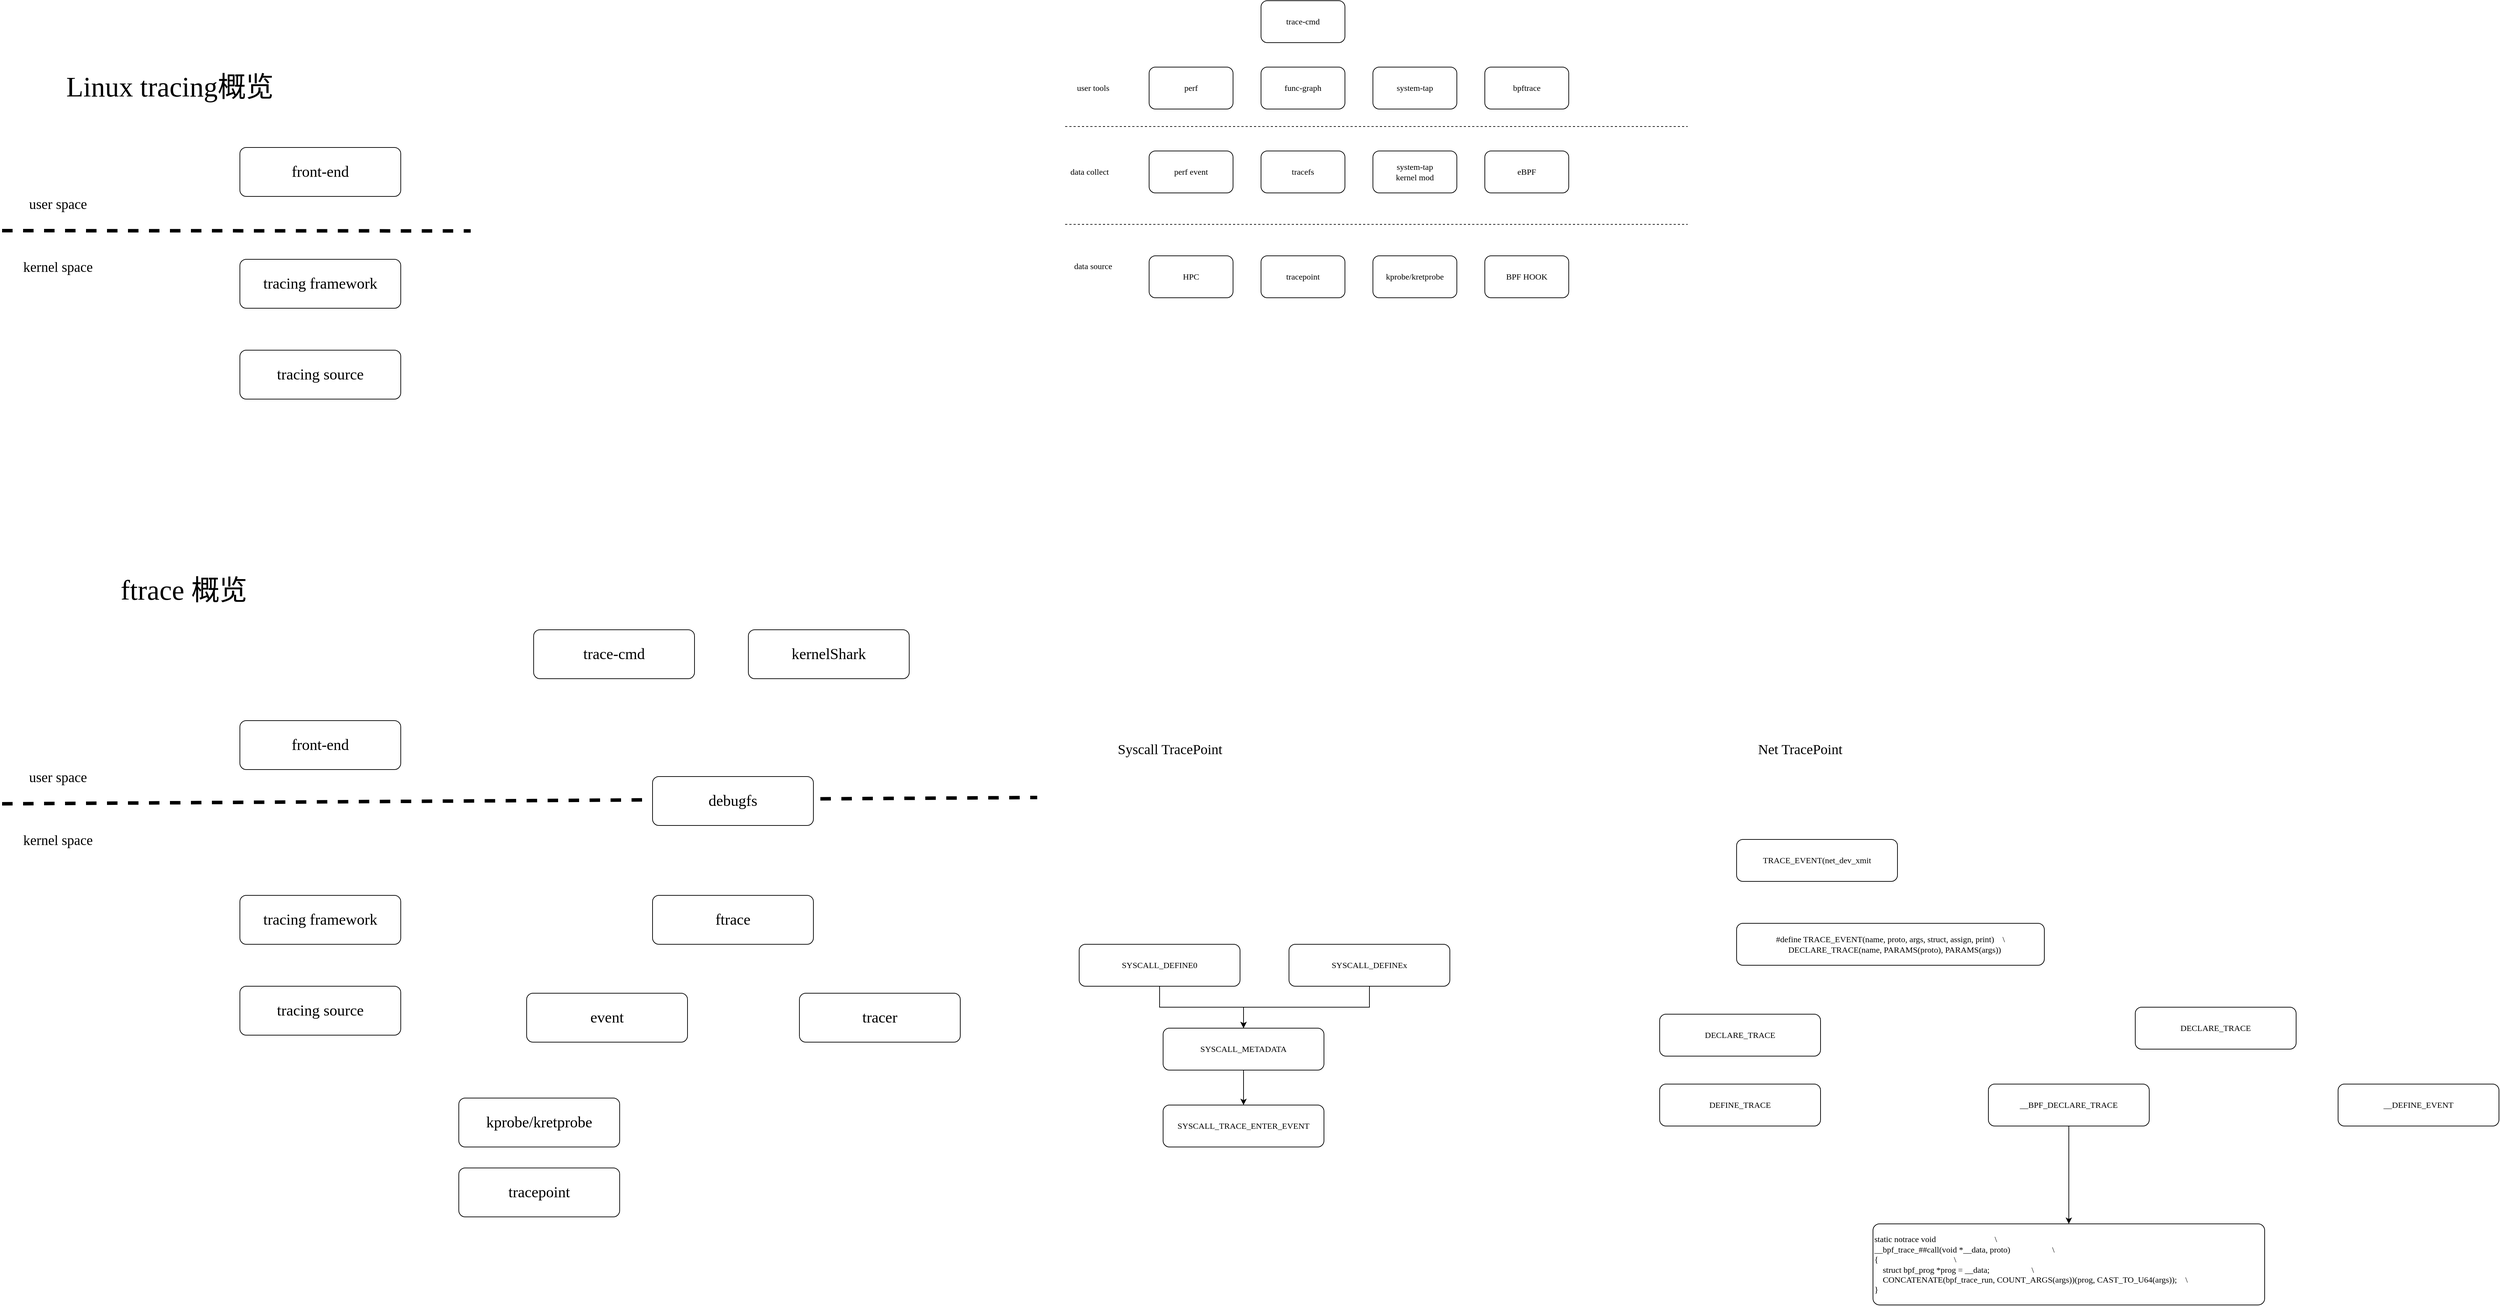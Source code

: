 <mxfile version="21.5.2" type="github">
  <diagram name="第 1 页" id="Hirs34b7jqaWPxaMW2Qh">
    <mxGraphModel dx="2947" dy="868" grid="1" gridSize="10" guides="1" tooltips="1" connect="1" arrows="1" fold="1" page="1" pageScale="1" pageWidth="827" pageHeight="1169" math="0" shadow="0">
      <root>
        <mxCell id="0" />
        <mxCell id="1" parent="0" />
        <mxCell id="KZPl8S83SJ2lAdZHIwsL-1" value="HPC" style="rounded=1;whiteSpace=wrap;html=1;fontFamily=Verdana;" parent="1" vertex="1">
          <mxGeometry x="160" y="425" width="120" height="60" as="geometry" />
        </mxCell>
        <mxCell id="KZPl8S83SJ2lAdZHIwsL-2" value="" style="endArrow=none;dashed=1;html=1;rounded=0;fontFamily=Verdana;" parent="1" edge="1">
          <mxGeometry width="50" height="50" relative="1" as="geometry">
            <mxPoint x="40" y="380" as="sourcePoint" />
            <mxPoint x="930" y="380" as="targetPoint" />
          </mxGeometry>
        </mxCell>
        <mxCell id="KZPl8S83SJ2lAdZHIwsL-3" value="data source" style="text;html=1;strokeColor=none;fillColor=none;align=center;verticalAlign=middle;whiteSpace=wrap;rounded=0;fontFamily=Verdana;" parent="1" vertex="1">
          <mxGeometry x="30" y="425" width="100" height="30" as="geometry" />
        </mxCell>
        <mxCell id="KZPl8S83SJ2lAdZHIwsL-4" value="data collect" style="text;html=1;strokeColor=none;fillColor=none;align=center;verticalAlign=middle;whiteSpace=wrap;rounded=0;fontFamily=Verdana;" parent="1" vertex="1">
          <mxGeometry x="20" y="290" width="110" height="30" as="geometry" />
        </mxCell>
        <mxCell id="KZPl8S83SJ2lAdZHIwsL-5" value="user tools" style="text;html=1;strokeColor=none;fillColor=none;align=center;verticalAlign=middle;whiteSpace=wrap;rounded=0;fontFamily=Verdana;" parent="1" vertex="1">
          <mxGeometry x="30" y="170" width="100" height="30" as="geometry" />
        </mxCell>
        <mxCell id="KZPl8S83SJ2lAdZHIwsL-6" value="tracepoint" style="rounded=1;whiteSpace=wrap;html=1;fontFamily=Verdana;" parent="1" vertex="1">
          <mxGeometry x="320" y="425" width="120" height="60" as="geometry" />
        </mxCell>
        <mxCell id="KZPl8S83SJ2lAdZHIwsL-7" value="kprobe/kretprobe" style="rounded=1;whiteSpace=wrap;html=1;fontFamily=Verdana;" parent="1" vertex="1">
          <mxGeometry x="480" y="425" width="120" height="60" as="geometry" />
        </mxCell>
        <mxCell id="KZPl8S83SJ2lAdZHIwsL-8" value="BPF HOOK" style="rounded=1;whiteSpace=wrap;html=1;fontFamily=Verdana;" parent="1" vertex="1">
          <mxGeometry x="640" y="425" width="120" height="60" as="geometry" />
        </mxCell>
        <mxCell id="KZPl8S83SJ2lAdZHIwsL-9" value="" style="endArrow=none;dashed=1;html=1;rounded=0;fontFamily=Verdana;" parent="1" edge="1">
          <mxGeometry width="50" height="50" relative="1" as="geometry">
            <mxPoint x="40" y="240" as="sourcePoint" />
            <mxPoint x="930" y="240" as="targetPoint" />
          </mxGeometry>
        </mxCell>
        <mxCell id="KZPl8S83SJ2lAdZHIwsL-10" value="perf" style="rounded=1;whiteSpace=wrap;html=1;fontFamily=Verdana;" parent="1" vertex="1">
          <mxGeometry x="160" y="155" width="120" height="60" as="geometry" />
        </mxCell>
        <mxCell id="KZPl8S83SJ2lAdZHIwsL-11" value="func-graph" style="rounded=1;whiteSpace=wrap;html=1;fontFamily=Verdana;" parent="1" vertex="1">
          <mxGeometry x="320" y="155" width="120" height="60" as="geometry" />
        </mxCell>
        <mxCell id="KZPl8S83SJ2lAdZHIwsL-12" value="system-tap" style="rounded=1;whiteSpace=wrap;html=1;fontFamily=Verdana;" parent="1" vertex="1">
          <mxGeometry x="480" y="155" width="120" height="60" as="geometry" />
        </mxCell>
        <mxCell id="KZPl8S83SJ2lAdZHIwsL-13" value="bpftrace" style="rounded=1;whiteSpace=wrap;html=1;fontFamily=Verdana;" parent="1" vertex="1">
          <mxGeometry x="640" y="155" width="120" height="60" as="geometry" />
        </mxCell>
        <mxCell id="KZPl8S83SJ2lAdZHIwsL-14" value="trace-cmd" style="rounded=1;whiteSpace=wrap;html=1;fontFamily=Verdana;" parent="1" vertex="1">
          <mxGeometry x="320" y="60" width="120" height="60" as="geometry" />
        </mxCell>
        <mxCell id="KZPl8S83SJ2lAdZHIwsL-15" value="perf event" style="rounded=1;whiteSpace=wrap;html=1;fontFamily=Verdana;" parent="1" vertex="1">
          <mxGeometry x="160" y="275" width="120" height="60" as="geometry" />
        </mxCell>
        <mxCell id="KZPl8S83SJ2lAdZHIwsL-16" value="tracefs" style="rounded=1;whiteSpace=wrap;html=1;fontFamily=Verdana;" parent="1" vertex="1">
          <mxGeometry x="320" y="275" width="120" height="60" as="geometry" />
        </mxCell>
        <mxCell id="KZPl8S83SJ2lAdZHIwsL-17" value="system-tap&lt;br&gt;kernel mod" style="rounded=1;whiteSpace=wrap;html=1;fontFamily=Verdana;" parent="1" vertex="1">
          <mxGeometry x="480" y="275" width="120" height="60" as="geometry" />
        </mxCell>
        <mxCell id="KZPl8S83SJ2lAdZHIwsL-18" value="eBPF" style="rounded=1;whiteSpace=wrap;html=1;fontFamily=Verdana;" parent="1" vertex="1">
          <mxGeometry x="640" y="275" width="120" height="60" as="geometry" />
        </mxCell>
        <mxCell id="KZPl8S83SJ2lAdZHIwsL-19" value="Syscall TracePoint" style="text;html=1;strokeColor=none;fillColor=none;align=center;verticalAlign=middle;whiteSpace=wrap;rounded=0;fontFamily=Verdana;fontSize=20;fontStyle=0" parent="1" vertex="1">
          <mxGeometry x="40" y="1100" width="300" height="60" as="geometry" />
        </mxCell>
        <mxCell id="KZPl8S83SJ2lAdZHIwsL-21" value="SYSCALL_TRACE_ENTER_EVENT" style="rounded=1;whiteSpace=wrap;html=1;fontFamily=Verdana;" parent="1" vertex="1">
          <mxGeometry x="180" y="1640" width="230" height="60" as="geometry" />
        </mxCell>
        <mxCell id="KZPl8S83SJ2lAdZHIwsL-30" style="edgeStyle=orthogonalEdgeStyle;rounded=0;orthogonalLoop=1;jettySize=auto;html=1;fontFamily=Verdana;" parent="1" source="KZPl8S83SJ2lAdZHIwsL-22" target="KZPl8S83SJ2lAdZHIwsL-21" edge="1">
          <mxGeometry relative="1" as="geometry" />
        </mxCell>
        <mxCell id="KZPl8S83SJ2lAdZHIwsL-22" value="SYSCALL_METADATA" style="rounded=1;whiteSpace=wrap;html=1;fontFamily=Verdana;" parent="1" vertex="1">
          <mxGeometry x="180" y="1530" width="230" height="60" as="geometry" />
        </mxCell>
        <mxCell id="KZPl8S83SJ2lAdZHIwsL-28" style="edgeStyle=orthogonalEdgeStyle;rounded=0;orthogonalLoop=1;jettySize=auto;html=1;fontFamily=Verdana;" parent="1" source="KZPl8S83SJ2lAdZHIwsL-24" target="KZPl8S83SJ2lAdZHIwsL-22" edge="1">
          <mxGeometry relative="1" as="geometry" />
        </mxCell>
        <mxCell id="KZPl8S83SJ2lAdZHIwsL-24" value="SYSCALL_DEFINE0" style="rounded=1;whiteSpace=wrap;html=1;fontFamily=Verdana;" parent="1" vertex="1">
          <mxGeometry x="60" y="1410" width="230" height="60" as="geometry" />
        </mxCell>
        <mxCell id="KZPl8S83SJ2lAdZHIwsL-29" style="edgeStyle=orthogonalEdgeStyle;rounded=0;orthogonalLoop=1;jettySize=auto;html=1;fontFamily=Verdana;" parent="1" source="KZPl8S83SJ2lAdZHIwsL-25" target="KZPl8S83SJ2lAdZHIwsL-22" edge="1">
          <mxGeometry relative="1" as="geometry" />
        </mxCell>
        <mxCell id="KZPl8S83SJ2lAdZHIwsL-25" value="SYSCALL_DEFINEx" style="rounded=1;whiteSpace=wrap;html=1;fontFamily=Verdana;" parent="1" vertex="1">
          <mxGeometry x="360" y="1410" width="230" height="60" as="geometry" />
        </mxCell>
        <mxCell id="KZPl8S83SJ2lAdZHIwsL-27" value="Net TracePoint" style="text;html=1;strokeColor=none;fillColor=none;align=center;verticalAlign=middle;whiteSpace=wrap;rounded=0;fontFamily=Verdana;fontSize=20;fontStyle=0" parent="1" vertex="1">
          <mxGeometry x="941" y="1100" width="300" height="60" as="geometry" />
        </mxCell>
        <mxCell id="KZPl8S83SJ2lAdZHIwsL-31" value="TRACE_EVENT(net_dev_xmit" style="rounded=1;whiteSpace=wrap;html=1;fontFamily=Verdana;" parent="1" vertex="1">
          <mxGeometry x="1000" y="1260" width="230" height="60" as="geometry" />
        </mxCell>
        <mxCell id="KZPl8S83SJ2lAdZHIwsL-32" value="&lt;div&gt;#define TRACE_EVENT(name, proto, args, struct, assign, print)&lt;span style=&quot;white-space: pre;&quot;&gt;&amp;nbsp;&amp;nbsp;&amp;nbsp;&amp;nbsp;&lt;/span&gt;\&lt;/div&gt;&lt;div&gt;&lt;span style=&quot;&quot;&gt;&lt;span style=&quot;&quot;&gt;&lt;span style=&quot;white-space: pre;&quot;&gt;&amp;nbsp;&amp;nbsp;&amp;nbsp;&amp;nbsp;&lt;/span&gt;&lt;/span&gt;DECLARE_TRACE(name, PARAMS(proto), PARAMS(args))&lt;/span&gt;&lt;/div&gt;" style="rounded=1;whiteSpace=wrap;html=1;fontFamily=Verdana;align=center;" parent="1" vertex="1">
          <mxGeometry x="1000" y="1380" width="440" height="60" as="geometry" />
        </mxCell>
        <mxCell id="KZPl8S83SJ2lAdZHIwsL-33" value="DECLARE_TRACE" style="rounded=1;whiteSpace=wrap;html=1;fontFamily=Verdana;" parent="1" vertex="1">
          <mxGeometry x="890" y="1510" width="230" height="60" as="geometry" />
        </mxCell>
        <mxCell id="KZPl8S83SJ2lAdZHIwsL-34" value="DEFINE_TRACE" style="rounded=1;whiteSpace=wrap;html=1;fontFamily=Verdana;" parent="1" vertex="1">
          <mxGeometry x="890" y="1610" width="230" height="60" as="geometry" />
        </mxCell>
        <mxCell id="KZPl8S83SJ2lAdZHIwsL-39" style="edgeStyle=orthogonalEdgeStyle;rounded=0;orthogonalLoop=1;jettySize=auto;html=1;fontFamily=Verdana;" parent="1" source="KZPl8S83SJ2lAdZHIwsL-35" target="KZPl8S83SJ2lAdZHIwsL-38" edge="1">
          <mxGeometry relative="1" as="geometry" />
        </mxCell>
        <mxCell id="KZPl8S83SJ2lAdZHIwsL-35" value="__BPF_DECLARE_TRACE" style="rounded=1;whiteSpace=wrap;html=1;fontFamily=Verdana;" parent="1" vertex="1">
          <mxGeometry x="1360" y="1610" width="230" height="60" as="geometry" />
        </mxCell>
        <mxCell id="KZPl8S83SJ2lAdZHIwsL-36" value="__DEFINE_EVENT" style="rounded=1;whiteSpace=wrap;html=1;fontFamily=Verdana;" parent="1" vertex="1">
          <mxGeometry x="1860" y="1610" width="230" height="60" as="geometry" />
        </mxCell>
        <mxCell id="KZPl8S83SJ2lAdZHIwsL-37" value="DECLARE_TRACE" style="rounded=1;whiteSpace=wrap;html=1;fontFamily=Verdana;" parent="1" vertex="1">
          <mxGeometry x="1570" y="1500" width="230" height="60" as="geometry" />
        </mxCell>
        <mxCell id="KZPl8S83SJ2lAdZHIwsL-38" value="&lt;div&gt;static notrace void&lt;span style=&quot;white-space: pre;&quot;&gt;&amp;nbsp;&amp;nbsp;&amp;nbsp;&amp;nbsp;&lt;/span&gt;&lt;span style=&quot;white-space: pre;&quot;&gt;&amp;nbsp;&amp;nbsp;&amp;nbsp;&amp;nbsp;&lt;/span&gt;&lt;span style=&quot;white-space: pre;&quot;&gt;&amp;nbsp;&amp;nbsp;&amp;nbsp;&amp;nbsp;&lt;/span&gt;&lt;span style=&quot;white-space: pre;&quot;&gt;&amp;nbsp;&amp;nbsp;&amp;nbsp;&amp;nbsp;&lt;/span&gt;&lt;span style=&quot;white-space: pre;&quot;&gt;&amp;nbsp;&amp;nbsp;&amp;nbsp;&amp;nbsp;&lt;/span&gt;&lt;span style=&quot;white-space: pre;&quot;&gt;&amp;nbsp;&amp;nbsp;&amp;nbsp;&amp;nbsp;&lt;/span&gt;&lt;span style=&quot;white-space: pre;&quot;&gt;&amp;nbsp;&amp;nbsp;&amp;nbsp;&amp;nbsp;&lt;/span&gt;\&lt;/div&gt;&lt;div&gt;__bpf_trace_##call(void *__data, proto)&lt;span style=&quot;&quot;&gt;&lt;span style=&quot;white-space: pre;&quot;&gt;&amp;nbsp;&amp;nbsp;&amp;nbsp;&amp;nbsp;&lt;/span&gt;&lt;span style=&quot;white-space: pre;&quot;&gt;&amp;nbsp;&amp;nbsp;&amp;nbsp;&amp;nbsp;&lt;/span&gt;&lt;span style=&quot;white-space: pre;&quot;&gt;&amp;nbsp;&amp;nbsp;&amp;nbsp;&amp;nbsp;&lt;/span&gt;&lt;span style=&quot;white-space: pre;&quot;&gt;&amp;nbsp;&amp;nbsp;&amp;nbsp;&amp;nbsp;&lt;/span&gt;&lt;span style=&quot;white-space: pre;&quot;&gt;&amp;nbsp;&amp;nbsp;&amp;nbsp;&amp;nbsp;&lt;/span&gt;&lt;/span&gt;\&lt;/div&gt;&lt;div&gt;{&lt;span style=&quot;&quot;&gt;&lt;span style=&quot;white-space: pre;&quot;&gt;&amp;nbsp;&amp;nbsp;&amp;nbsp;&amp;nbsp;&lt;/span&gt;&lt;span style=&quot;white-space: pre;&quot;&gt;&amp;nbsp;&amp;nbsp;&amp;nbsp;&amp;nbsp;&lt;/span&gt;&lt;span style=&quot;white-space: pre;&quot;&gt;&amp;nbsp;&amp;nbsp;&amp;nbsp;&amp;nbsp;&lt;/span&gt;&lt;span style=&quot;white-space: pre;&quot;&gt;&amp;nbsp;&amp;nbsp;&amp;nbsp;&amp;nbsp;&lt;/span&gt;&lt;span style=&quot;white-space: pre;&quot;&gt;&amp;nbsp;&amp;nbsp;&amp;nbsp;&amp;nbsp;&lt;/span&gt;&lt;span style=&quot;white-space: pre;&quot;&gt;&amp;nbsp;&amp;nbsp;&amp;nbsp;&amp;nbsp;&lt;/span&gt;&lt;span style=&quot;white-space: pre;&quot;&gt;&amp;nbsp;&amp;nbsp;&amp;nbsp;&amp;nbsp;&lt;/span&gt;&lt;span style=&quot;white-space: pre;&quot;&gt;&amp;nbsp;&amp;nbsp;&amp;nbsp;&amp;nbsp;&lt;/span&gt;&lt;span style=&quot;white-space: pre;&quot;&gt;&amp;nbsp;&amp;nbsp;&amp;nbsp;&amp;nbsp;&lt;/span&gt;&lt;/span&gt;\&lt;/div&gt;&lt;div&gt;&lt;span style=&quot;&quot;&gt;&lt;span style=&quot;&quot;&gt;&lt;span style=&quot;white-space: pre;&quot;&gt;&amp;nbsp;&amp;nbsp;&amp;nbsp;&amp;nbsp;&lt;/span&gt;&lt;/span&gt;struct bpf_prog *prog = __data;&lt;span style=&quot;&quot;&gt;&lt;span style=&quot;white-space: pre;&quot;&gt;&amp;nbsp;&amp;nbsp;&amp;nbsp;&amp;nbsp;&lt;/span&gt;&lt;span style=&quot;white-space: pre;&quot;&gt;&amp;nbsp;&amp;nbsp;&amp;nbsp;&amp;nbsp;&lt;/span&gt;&lt;span style=&quot;white-space: pre;&quot;&gt;&amp;nbsp;&amp;nbsp;&amp;nbsp;&amp;nbsp;&lt;/span&gt;&lt;span style=&quot;white-space: pre;&quot;&gt;&amp;nbsp;&amp;nbsp;&amp;nbsp;&amp;nbsp;&lt;/span&gt;&lt;span style=&quot;white-space: pre;&quot;&gt;&amp;nbsp;&amp;nbsp;&amp;nbsp;&amp;nbsp;&lt;/span&gt;&lt;/span&gt;\&lt;/span&gt;&lt;/div&gt;&lt;div&gt;&lt;span style=&quot;&quot;&gt;&lt;span style=&quot;&quot;&gt;&lt;span style=&quot;white-space: pre;&quot;&gt;&amp;nbsp;&amp;nbsp;&amp;nbsp;&amp;nbsp;&lt;/span&gt;&lt;/span&gt;CONCATENATE(bpf_trace_run, COUNT_ARGS(args))(prog, CAST_TO_U64(args));&lt;span style=&quot;&quot;&gt;&lt;span style=&quot;white-space: pre;&quot;&gt;&amp;nbsp;&amp;nbsp;&amp;nbsp;&amp;nbsp;&lt;/span&gt;&lt;/span&gt;\&lt;/span&gt;&lt;/div&gt;&lt;div&gt;}&lt;/div&gt;" style="rounded=1;whiteSpace=wrap;html=1;fontFamily=Verdana;align=left;arcSize=8;" parent="1" vertex="1">
          <mxGeometry x="1195" y="1810" width="560" height="116" as="geometry" />
        </mxCell>
        <mxCell id="yIvQyhjBssw4aAH2rzGB-1" value="front-end" style="rounded=1;whiteSpace=wrap;html=1;arcSize=13;fontSize=22;fontFamily=Verdana;" vertex="1" parent="1">
          <mxGeometry x="-1140" y="270" width="230" height="70" as="geometry" />
        </mxCell>
        <mxCell id="yIvQyhjBssw4aAH2rzGB-3" value="Linux tracing概览" style="text;html=1;strokeColor=none;fillColor=none;align=center;verticalAlign=middle;whiteSpace=wrap;rounded=0;fontSize=40;fontFamily=Verdana;" vertex="1" parent="1">
          <mxGeometry x="-1420" y="140" width="360" height="85" as="geometry" />
        </mxCell>
        <mxCell id="yIvQyhjBssw4aAH2rzGB-5" value="" style="endArrow=none;dashed=1;html=1;rounded=0;strokeWidth=5;fontFamily=Verdana;" edge="1" parent="1">
          <mxGeometry width="50" height="50" relative="1" as="geometry">
            <mxPoint x="-1480" y="389" as="sourcePoint" />
            <mxPoint x="-810" y="389.38" as="targetPoint" />
          </mxGeometry>
        </mxCell>
        <mxCell id="yIvQyhjBssw4aAH2rzGB-6" value="user space" style="text;html=1;strokeColor=none;fillColor=none;align=center;verticalAlign=middle;whiteSpace=wrap;rounded=0;fontFamily=Verdana;fontSize=20;" vertex="1" parent="1">
          <mxGeometry x="-1480" y="330" width="160" height="40" as="geometry" />
        </mxCell>
        <mxCell id="yIvQyhjBssw4aAH2rzGB-7" value="kernel space" style="text;html=1;strokeColor=none;fillColor=none;align=center;verticalAlign=middle;whiteSpace=wrap;rounded=0;fontFamily=Verdana;fontSize=20;" vertex="1" parent="1">
          <mxGeometry x="-1480" y="420" width="160" height="40" as="geometry" />
        </mxCell>
        <mxCell id="yIvQyhjBssw4aAH2rzGB-8" value="tracing framework" style="rounded=1;whiteSpace=wrap;html=1;arcSize=13;fontSize=22;fontFamily=Verdana;" vertex="1" parent="1">
          <mxGeometry x="-1140" y="430" width="230" height="70" as="geometry" />
        </mxCell>
        <mxCell id="yIvQyhjBssw4aAH2rzGB-9" value="tracing source" style="rounded=1;whiteSpace=wrap;html=1;arcSize=13;fontSize=22;fontFamily=Verdana;" vertex="1" parent="1">
          <mxGeometry x="-1140" y="560" width="230" height="70" as="geometry" />
        </mxCell>
        <mxCell id="yIvQyhjBssw4aAH2rzGB-10" value="ftrace 概览" style="text;html=1;strokeColor=none;fillColor=none;align=center;verticalAlign=middle;whiteSpace=wrap;rounded=0;fontSize=40;fontFamily=Verdana;" vertex="1" parent="1">
          <mxGeometry x="-1400" y="860" width="360" height="85" as="geometry" />
        </mxCell>
        <mxCell id="yIvQyhjBssw4aAH2rzGB-11" value="front-end" style="rounded=1;whiteSpace=wrap;html=1;arcSize=13;fontSize=22;fontFamily=Verdana;" vertex="1" parent="1">
          <mxGeometry x="-1140" y="1090" width="230" height="70" as="geometry" />
        </mxCell>
        <mxCell id="yIvQyhjBssw4aAH2rzGB-12" value="" style="endArrow=none;dashed=1;html=1;rounded=0;strokeWidth=5;fontFamily=Verdana;" edge="1" parent="1">
          <mxGeometry width="50" height="50" relative="1" as="geometry">
            <mxPoint x="-1480" y="1209" as="sourcePoint" />
            <mxPoint y="1200" as="targetPoint" />
          </mxGeometry>
        </mxCell>
        <mxCell id="yIvQyhjBssw4aAH2rzGB-13" value="user space" style="text;html=1;strokeColor=none;fillColor=none;align=center;verticalAlign=middle;whiteSpace=wrap;rounded=0;fontFamily=Verdana;fontSize=20;" vertex="1" parent="1">
          <mxGeometry x="-1480" y="1150" width="160" height="40" as="geometry" />
        </mxCell>
        <mxCell id="yIvQyhjBssw4aAH2rzGB-14" value="kernel space" style="text;html=1;strokeColor=none;fillColor=none;align=center;verticalAlign=middle;whiteSpace=wrap;rounded=0;fontFamily=Verdana;fontSize=20;" vertex="1" parent="1">
          <mxGeometry x="-1480" y="1240" width="160" height="40" as="geometry" />
        </mxCell>
        <mxCell id="yIvQyhjBssw4aAH2rzGB-15" value="tracing framework" style="rounded=1;whiteSpace=wrap;html=1;arcSize=13;fontSize=22;fontFamily=Verdana;" vertex="1" parent="1">
          <mxGeometry x="-1140" y="1340" width="230" height="70" as="geometry" />
        </mxCell>
        <mxCell id="yIvQyhjBssw4aAH2rzGB-16" value="tracing source" style="rounded=1;whiteSpace=wrap;html=1;arcSize=13;fontSize=22;fontFamily=Verdana;" vertex="1" parent="1">
          <mxGeometry x="-1140" y="1470" width="230" height="70" as="geometry" />
        </mxCell>
        <mxCell id="yIvQyhjBssw4aAH2rzGB-17" value="trace-cmd" style="rounded=1;whiteSpace=wrap;html=1;arcSize=13;fontSize=22;fontFamily=Verdana;" vertex="1" parent="1">
          <mxGeometry x="-720" y="960" width="230" height="70" as="geometry" />
        </mxCell>
        <mxCell id="yIvQyhjBssw4aAH2rzGB-18" value="kernelShark" style="rounded=1;whiteSpace=wrap;html=1;arcSize=13;fontSize=22;fontFamily=Verdana;" vertex="1" parent="1">
          <mxGeometry x="-413" y="960" width="230" height="70" as="geometry" />
        </mxCell>
        <mxCell id="yIvQyhjBssw4aAH2rzGB-19" value="debugfs" style="rounded=1;whiteSpace=wrap;html=1;arcSize=13;fontSize=22;fontFamily=Verdana;" vertex="1" parent="1">
          <mxGeometry x="-550" y="1170" width="230" height="70" as="geometry" />
        </mxCell>
        <mxCell id="yIvQyhjBssw4aAH2rzGB-20" value="ftrace" style="rounded=1;whiteSpace=wrap;html=1;arcSize=13;fontSize=22;fontFamily=Verdana;" vertex="1" parent="1">
          <mxGeometry x="-550" y="1340" width="230" height="70" as="geometry" />
        </mxCell>
        <mxCell id="yIvQyhjBssw4aAH2rzGB-21" value="event" style="rounded=1;whiteSpace=wrap;html=1;arcSize=13;fontSize=22;fontFamily=Verdana;" vertex="1" parent="1">
          <mxGeometry x="-730" y="1480" width="230" height="70" as="geometry" />
        </mxCell>
        <mxCell id="yIvQyhjBssw4aAH2rzGB-22" value="tracer" style="rounded=1;whiteSpace=wrap;html=1;arcSize=13;fontSize=22;fontFamily=Verdana;" vertex="1" parent="1">
          <mxGeometry x="-340" y="1480" width="230" height="70" as="geometry" />
        </mxCell>
        <mxCell id="yIvQyhjBssw4aAH2rzGB-23" value="kprobe/kretprobe" style="rounded=1;whiteSpace=wrap;html=1;arcSize=13;fontSize=22;fontFamily=Verdana;" vertex="1" parent="1">
          <mxGeometry x="-827" y="1630" width="230" height="70" as="geometry" />
        </mxCell>
        <mxCell id="yIvQyhjBssw4aAH2rzGB-24" value="tracepoint" style="rounded=1;whiteSpace=wrap;html=1;arcSize=13;fontSize=22;fontFamily=Verdana;" vertex="1" parent="1">
          <mxGeometry x="-827" y="1730" width="230" height="70" as="geometry" />
        </mxCell>
      </root>
    </mxGraphModel>
  </diagram>
</mxfile>
